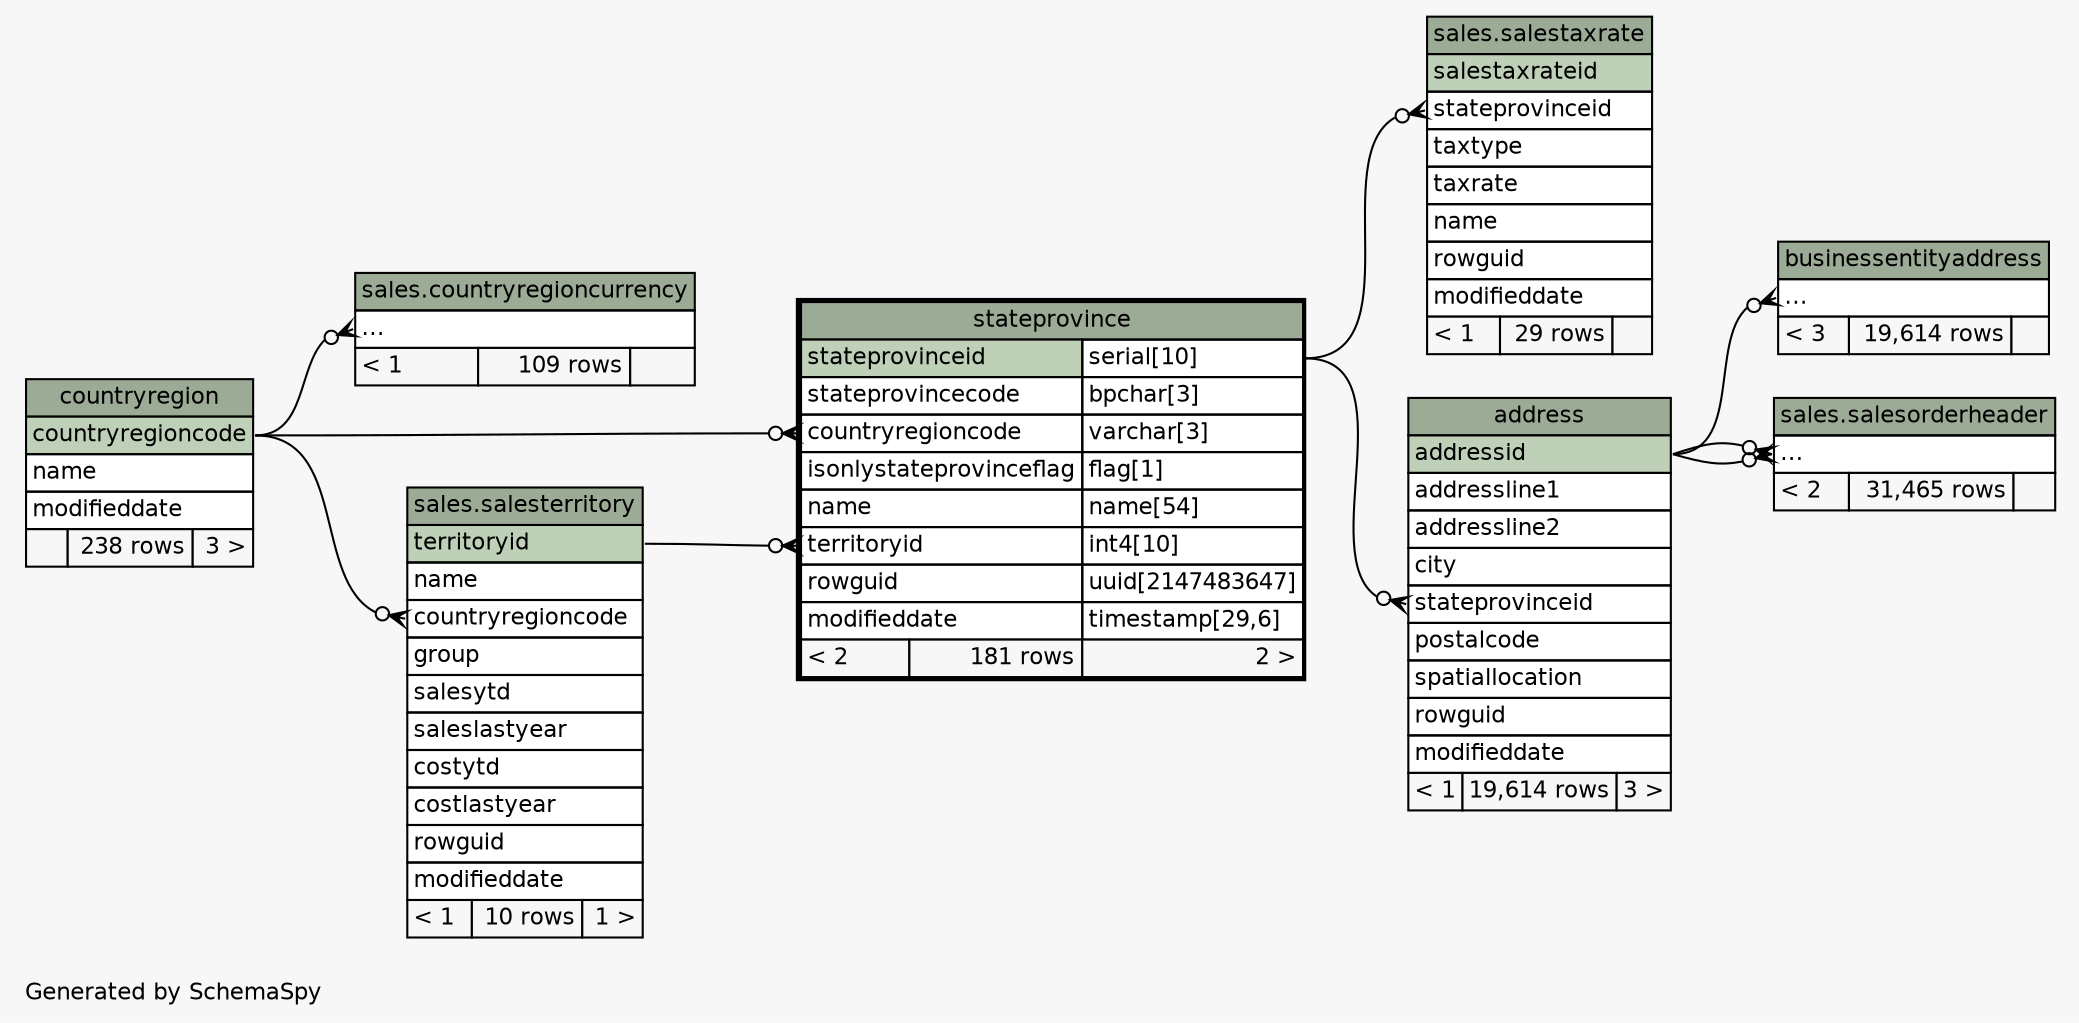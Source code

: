// dot 2.40.1 on Linux 5.4.0-51-generic
// SchemaSpy rev 590
digraph "twoDegreesRelationshipsDiagram" {
  graph [
    rankdir="RL"
    bgcolor="#f7f7f7"
    label="\nGenerated by SchemaSpy"
    labeljust="l"
    nodesep="0.18"
    ranksep="0.46"
    fontname="Helvetica"
    fontsize="11"
  ];
  node [
    fontname="Helvetica"
    fontsize="11"
    shape="plaintext"
  ];
  edge [
    arrowsize="0.8"
  ];
  "address":"stateprovinceid":w -> "stateprovince":"stateprovinceid.type":e [arrowhead=none dir=back arrowtail=crowodot];
  "businessentityaddress":"elipses":w -> "address":"addressid":e [arrowhead=none dir=back arrowtail=crowodot];
  "sales.countryregioncurrency":"elipses":w -> "countryregion":"countryregioncode":e [arrowhead=none dir=back arrowtail=crowodot];
  "sales.salesorderheader":"elipses":w -> "address":"addressid":e [arrowhead=none dir=back arrowtail=crowodot];
  "sales.salesorderheader":"elipses":w -> "address":"addressid":e [arrowhead=none dir=back arrowtail=crowodot];
  "sales.salestaxrate":"stateprovinceid":w -> "stateprovince":"stateprovinceid.type":e [arrowhead=none dir=back arrowtail=crowodot];
  "sales.salesterritory":"countryregioncode":w -> "countryregion":"countryregioncode":e [arrowhead=none dir=back arrowtail=crowodot];
  "stateprovince":"countryregioncode":w -> "countryregion":"countryregioncode":e [arrowhead=none dir=back arrowtail=crowodot];
  "stateprovince":"territoryid":w -> "sales.salesterritory":"territoryid":e [arrowhead=none dir=back arrowtail=crowodot];
  "address" [
    label=<
    <TABLE BORDER="0" CELLBORDER="1" CELLSPACING="0" BGCOLOR="#ffffff">
      <TR><TD COLSPAN="3" BGCOLOR="#9bab96" ALIGN="CENTER">address</TD></TR>
      <TR><TD PORT="addressid" COLSPAN="3" BGCOLOR="#bed1b8" ALIGN="LEFT">addressid</TD></TR>
      <TR><TD PORT="addressline1" COLSPAN="3" ALIGN="LEFT">addressline1</TD></TR>
      <TR><TD PORT="addressline2" COLSPAN="3" ALIGN="LEFT">addressline2</TD></TR>
      <TR><TD PORT="city" COLSPAN="3" ALIGN="LEFT">city</TD></TR>
      <TR><TD PORT="stateprovinceid" COLSPAN="3" ALIGN="LEFT">stateprovinceid</TD></TR>
      <TR><TD PORT="postalcode" COLSPAN="3" ALIGN="LEFT">postalcode</TD></TR>
      <TR><TD PORT="spatiallocation" COLSPAN="3" ALIGN="LEFT">spatiallocation</TD></TR>
      <TR><TD PORT="rowguid" COLSPAN="3" ALIGN="LEFT">rowguid</TD></TR>
      <TR><TD PORT="modifieddate" COLSPAN="3" ALIGN="LEFT">modifieddate</TD></TR>
      <TR><TD ALIGN="LEFT" BGCOLOR="#f7f7f7">&lt; 1</TD><TD ALIGN="RIGHT" BGCOLOR="#f7f7f7">19,614 rows</TD><TD ALIGN="RIGHT" BGCOLOR="#f7f7f7">3 &gt;</TD></TR>
    </TABLE>>
    URL="address.html"
    tooltip="address"
  ];
  "businessentityaddress" [
    label=<
    <TABLE BORDER="0" CELLBORDER="1" CELLSPACING="0" BGCOLOR="#ffffff">
      <TR><TD COLSPAN="3" BGCOLOR="#9bab96" ALIGN="CENTER">businessentityaddress</TD></TR>
      <TR><TD PORT="elipses" COLSPAN="3" ALIGN="LEFT">...</TD></TR>
      <TR><TD ALIGN="LEFT" BGCOLOR="#f7f7f7">&lt; 3</TD><TD ALIGN="RIGHT" BGCOLOR="#f7f7f7">19,614 rows</TD><TD ALIGN="RIGHT" BGCOLOR="#f7f7f7">  </TD></TR>
    </TABLE>>
    URL="businessentityaddress.html"
    tooltip="businessentityaddress"
  ];
  "countryregion" [
    label=<
    <TABLE BORDER="0" CELLBORDER="1" CELLSPACING="0" BGCOLOR="#ffffff">
      <TR><TD COLSPAN="3" BGCOLOR="#9bab96" ALIGN="CENTER">countryregion</TD></TR>
      <TR><TD PORT="countryregioncode" COLSPAN="3" BGCOLOR="#bed1b8" ALIGN="LEFT">countryregioncode</TD></TR>
      <TR><TD PORT="name" COLSPAN="3" ALIGN="LEFT">name</TD></TR>
      <TR><TD PORT="modifieddate" COLSPAN="3" ALIGN="LEFT">modifieddate</TD></TR>
      <TR><TD ALIGN="LEFT" BGCOLOR="#f7f7f7">  </TD><TD ALIGN="RIGHT" BGCOLOR="#f7f7f7">238 rows</TD><TD ALIGN="RIGHT" BGCOLOR="#f7f7f7">3 &gt;</TD></TR>
    </TABLE>>
    URL="countryregion.html"
    tooltip="countryregion"
  ];
  "sales.countryregioncurrency" [
    label=<
    <TABLE BORDER="0" CELLBORDER="1" CELLSPACING="0" BGCOLOR="#ffffff">
      <TR><TD COLSPAN="3" BGCOLOR="#9bab96" ALIGN="CENTER">sales.countryregioncurrency</TD></TR>
      <TR><TD PORT="elipses" COLSPAN="3" ALIGN="LEFT">...</TD></TR>
      <TR><TD ALIGN="LEFT" BGCOLOR="#f7f7f7">&lt; 1</TD><TD ALIGN="RIGHT" BGCOLOR="#f7f7f7">109 rows</TD><TD ALIGN="RIGHT" BGCOLOR="#f7f7f7">  </TD></TR>
    </TABLE>>
    tooltip="sales.countryregioncurrency"
  ];
  "sales.salesorderheader" [
    label=<
    <TABLE BORDER="0" CELLBORDER="1" CELLSPACING="0" BGCOLOR="#ffffff">
      <TR><TD COLSPAN="3" BGCOLOR="#9bab96" ALIGN="CENTER">sales.salesorderheader</TD></TR>
      <TR><TD PORT="elipses" COLSPAN="3" ALIGN="LEFT">...</TD></TR>
      <TR><TD ALIGN="LEFT" BGCOLOR="#f7f7f7">&lt; 2</TD><TD ALIGN="RIGHT" BGCOLOR="#f7f7f7">31,465 rows</TD><TD ALIGN="RIGHT" BGCOLOR="#f7f7f7">  </TD></TR>
    </TABLE>>
    tooltip="sales.salesorderheader"
  ];
  "sales.salestaxrate" [
    label=<
    <TABLE BORDER="0" CELLBORDER="1" CELLSPACING="0" BGCOLOR="#ffffff">
      <TR><TD COLSPAN="3" BGCOLOR="#9bab96" ALIGN="CENTER">sales.salestaxrate</TD></TR>
      <TR><TD PORT="salestaxrateid" COLSPAN="3" BGCOLOR="#bed1b8" ALIGN="LEFT">salestaxrateid</TD></TR>
      <TR><TD PORT="stateprovinceid" COLSPAN="3" ALIGN="LEFT">stateprovinceid</TD></TR>
      <TR><TD PORT="taxtype" COLSPAN="3" ALIGN="LEFT">taxtype</TD></TR>
      <TR><TD PORT="taxrate" COLSPAN="3" ALIGN="LEFT">taxrate</TD></TR>
      <TR><TD PORT="name" COLSPAN="3" ALIGN="LEFT">name</TD></TR>
      <TR><TD PORT="rowguid" COLSPAN="3" ALIGN="LEFT">rowguid</TD></TR>
      <TR><TD PORT="modifieddate" COLSPAN="3" ALIGN="LEFT">modifieddate</TD></TR>
      <TR><TD ALIGN="LEFT" BGCOLOR="#f7f7f7">&lt; 1</TD><TD ALIGN="RIGHT" BGCOLOR="#f7f7f7">29 rows</TD><TD ALIGN="RIGHT" BGCOLOR="#f7f7f7">  </TD></TR>
    </TABLE>>
    tooltip="sales.salestaxrate"
  ];
  "sales.salesterritory" [
    label=<
    <TABLE BORDER="0" CELLBORDER="1" CELLSPACING="0" BGCOLOR="#ffffff">
      <TR><TD COLSPAN="3" BGCOLOR="#9bab96" ALIGN="CENTER">sales.salesterritory</TD></TR>
      <TR><TD PORT="territoryid" COLSPAN="3" BGCOLOR="#bed1b8" ALIGN="LEFT">territoryid</TD></TR>
      <TR><TD PORT="name" COLSPAN="3" ALIGN="LEFT">name</TD></TR>
      <TR><TD PORT="countryregioncode" COLSPAN="3" ALIGN="LEFT">countryregioncode</TD></TR>
      <TR><TD PORT="group" COLSPAN="3" ALIGN="LEFT">group</TD></TR>
      <TR><TD PORT="salesytd" COLSPAN="3" ALIGN="LEFT">salesytd</TD></TR>
      <TR><TD PORT="saleslastyear" COLSPAN="3" ALIGN="LEFT">saleslastyear</TD></TR>
      <TR><TD PORT="costytd" COLSPAN="3" ALIGN="LEFT">costytd</TD></TR>
      <TR><TD PORT="costlastyear" COLSPAN="3" ALIGN="LEFT">costlastyear</TD></TR>
      <TR><TD PORT="rowguid" COLSPAN="3" ALIGN="LEFT">rowguid</TD></TR>
      <TR><TD PORT="modifieddate" COLSPAN="3" ALIGN="LEFT">modifieddate</TD></TR>
      <TR><TD ALIGN="LEFT" BGCOLOR="#f7f7f7">&lt; 1</TD><TD ALIGN="RIGHT" BGCOLOR="#f7f7f7">10 rows</TD><TD ALIGN="RIGHT" BGCOLOR="#f7f7f7">1 &gt;</TD></TR>
    </TABLE>>
    tooltip="sales.salesterritory"
  ];
  "stateprovince" [
    label=<
    <TABLE BORDER="2" CELLBORDER="1" CELLSPACING="0" BGCOLOR="#ffffff">
      <TR><TD COLSPAN="3" BGCOLOR="#9bab96" ALIGN="CENTER">stateprovince</TD></TR>
      <TR><TD PORT="stateprovinceid" COLSPAN="2" BGCOLOR="#bed1b8" ALIGN="LEFT">stateprovinceid</TD><TD PORT="stateprovinceid.type" ALIGN="LEFT">serial[10]</TD></TR>
      <TR><TD PORT="stateprovincecode" COLSPAN="2" ALIGN="LEFT">stateprovincecode</TD><TD PORT="stateprovincecode.type" ALIGN="LEFT">bpchar[3]</TD></TR>
      <TR><TD PORT="countryregioncode" COLSPAN="2" ALIGN="LEFT">countryregioncode</TD><TD PORT="countryregioncode.type" ALIGN="LEFT">varchar[3]</TD></TR>
      <TR><TD PORT="isonlystateprovinceflag" COLSPAN="2" ALIGN="LEFT">isonlystateprovinceflag</TD><TD PORT="isonlystateprovinceflag.type" ALIGN="LEFT">flag[1]</TD></TR>
      <TR><TD PORT="name" COLSPAN="2" ALIGN="LEFT">name</TD><TD PORT="name.type" ALIGN="LEFT">name[54]</TD></TR>
      <TR><TD PORT="territoryid" COLSPAN="2" ALIGN="LEFT">territoryid</TD><TD PORT="territoryid.type" ALIGN="LEFT">int4[10]</TD></TR>
      <TR><TD PORT="rowguid" COLSPAN="2" ALIGN="LEFT">rowguid</TD><TD PORT="rowguid.type" ALIGN="LEFT">uuid[2147483647]</TD></TR>
      <TR><TD PORT="modifieddate" COLSPAN="2" ALIGN="LEFT">modifieddate</TD><TD PORT="modifieddate.type" ALIGN="LEFT">timestamp[29,6]</TD></TR>
      <TR><TD ALIGN="LEFT" BGCOLOR="#f7f7f7">&lt; 2</TD><TD ALIGN="RIGHT" BGCOLOR="#f7f7f7">181 rows</TD><TD ALIGN="RIGHT" BGCOLOR="#f7f7f7">2 &gt;</TD></TR>
    </TABLE>>
    URL="stateprovince.html"
    tooltip="stateprovince"
  ];
}
